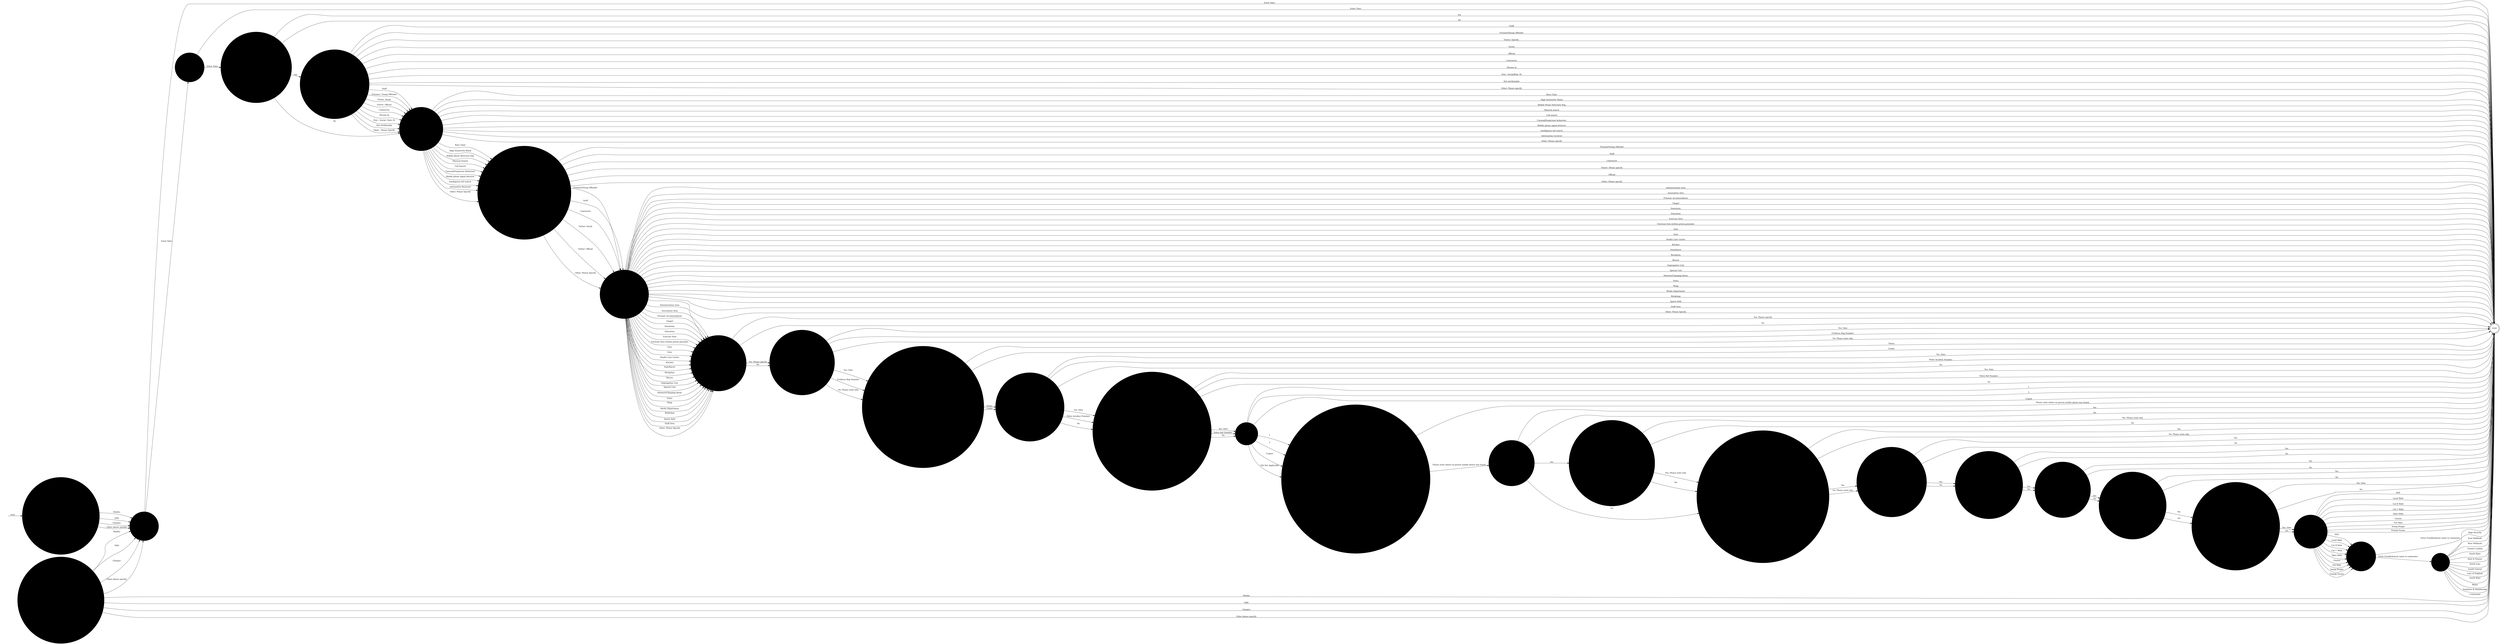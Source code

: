 digraph OLD_MOBILES {  rankdir=LR;
  node [shape = circle];
  START_NODE [label="", shape=none];
  START_NODE -> 47179 [label = "start"];
  END_NODE [label="END", shape="doublecircle"];
  45209 [label = "Item found. Must enter value (how many found) in comments field", style="filled", color="#DDD"];
  45209 -> END_NODE [label = "Mobile:", style="filled", color="#DDD"];
  45209 -> END_NODE [label = "SIM:", style="filled", color="#DDD"];
  45209 -> END_NODE [label = "Charger:", style="filled", color="#DDD"];
  45209 -> END_NODE [label = "Other please specify:", style="filled", color="#DDD"];
  45209 -> 45210 [label = "Mobile:", style="filled", color="#DDD"];
  45209 -> 45210 [label = "SIM:", style="filled", color="#DDD"];
  45209 -> 45210 [label = "Charger:", style="filled", color="#DDD"];
  45209 -> 45210 [label = "Other please specify:", style="filled", color="#DDD"];
  45210 [label = "Date item was found", style="filled", color="#DDD"];
  45210 -> END_NODE [label = "Enter Date:", style="filled", color="#DDD"];
  45210 -> 45211 [label = "Enter Date:", style="filled", color="#DDD"];
  45211 [label = "Time item was found", style="filled", color="#DDD"];
  45211 -> END_NODE [label = "Enter Time:"];
  45211 -> 45212 [label = "Enter Time:"];
  45212 [label = "Is the method of entry into the establishment known?", style="filled", color="#DDD"];
  45212 -> END_NODE [label = "Yes", style="filled", color="#DDD"];
  45212 -> END_NODE [label = "No", style="filled", color="#DDD"];
  45212 -> 45213 [label = "Yes", style="filled", color="#DDD"];
  45212 -> 45214 [label = "No", style="filled", color="#DDD"];
  45213 [label = "Describe the method of entry into the establishment", style="filled", color="#DDD"];
  45213 -> END_NODE [label = "Staff", style="filled", color="#DDD"];
  45213 -> END_NODE [label = "Prisoner/Young Offender", style="filled", color="#DDD"];
  45213 -> END_NODE [label = "Visitor: Specify:", style="filled", color="#DDD"];
  45213 -> END_NODE [label = "Social", style="filled", color="#DDD"];
  45213 -> END_NODE [label = "Official", style="filled", color="#DDD"];
  45213 -> END_NODE [label = "Contractor", style="filled", color="#DDD"];
  45213 -> END_NODE [label = "Thrown In", style="filled", color="#DDD"];
  45213 -> END_NODE [label = "Post - Social/Rule 39", style="filled", color="#DDD"];
  45213 -> END_NODE [label = "Not attributable", style="filled", color="#DDD"];
  45213 -> END_NODE [label = "Other: Please specify", style="filled", color="#DDD"];
  45213 -> 45214 [label = "Staff", style="filled", color="#DDD"];
  45213 -> 45214 [label = "Prisoner / Young Offender", style="filled", color="#DDD"];
  45213 -> 45214 [label = "Visitor: Social", style="filled", color="#DDD"];
  45213 -> 45214 [label = "Visitor: Official", style="filled", color="#DDD"];
  45213 -> 45214 [label = "Contractor", style="filled", color="#DDD"];
  45213 -> 45214 [label = "Thrown In", style="filled", color="#DDD"];
  45213 -> 45214 [label = "Post – Social / Rule 39", style="filled", color="#DDD"];
  45213 -> 45214 [label = "Not attributable", style="filled", color="#DDD"];
  45213 -> 45214 [label = "Other : Please Specify", style="filled", color="#DDD"];
  45214 [label = "Describe how item/s were found", style="filled", color="#DDD"];
  45214 -> END_NODE [label = "Boss Chair", style="filled", color="#DDD"];
  45214 -> END_NODE [label = "High Sensitivity Wand", style="filled", color="#DDD"];
  45214 -> END_NODE [label = "Mobile Phone Detection Dog", style="filled", color="#DDD"];
  45214 -> END_NODE [label = "Physical search", style="filled", color="#DDD"];
  45214 -> END_NODE [label = "Cell search", style="filled", color="#DDD"];
  45214 -> END_NODE [label = "Unusual/Suspicious behaviour", style="filled", color="#DDD"];
  45214 -> END_NODE [label = "Mobile phone signal detector", style="filled", color="#DDD"];
  45214 -> END_NODE [label = "Intelligence led search", style="filled", color="#DDD"];
  45214 -> END_NODE [label = "Information received", style="filled", color="#DDD"];
  45214 -> END_NODE [label = "Other: Please specify", style="filled", color="#DDD"];
  45214 -> 45215 [label = "Boss Chair", style="filled", color="#DDD"];
  45214 -> 45215 [label = "High Sensitivity Wand", style="filled", color="#DDD"];
  45214 -> 45215 [label = "Mobile phone detection Dog", style="filled", color="#DDD"];
  45214 -> 45215 [label = "Physical Search", style="filled", color="#DDD"];
  45214 -> 45215 [label = "Cell Search", style="filled", color="#DDD"];
  45214 -> 45215 [label = "Unusual/Suspicious Behaviour", style="filled", color="#DDD"];
  45214 -> 45215 [label = "Mobile phone signal detector", style="filled", color="#DDD"];
  45214 -> 45215 [label = "Intelligence led search", style="filled", color="#DDD"];
  45214 -> 45215 [label = "Information Received", style="filled", color="#DDD"];
  45214 -> 45215 [label = "Other: Please Specify", style="filled", color="#DDD"];
  45215 [label = "If the item was found in possession - Whose possession was it found in?", style="filled", color="#DDD"];
  45215 -> END_NODE [label = "Prisoner/Young Offender", style="filled", color="#DDD"];
  45215 -> END_NODE [label = "Staff", style="filled", color="#DDD"];
  45215 -> END_NODE [label = "Contractor", style="filled", color="#DDD"];
  45215 -> END_NODE [label = "Visitor: Please specify", style="filled", color="#DDD"];
  45215 -> END_NODE [label = "Official", style="filled", color="#DDD"];
  45215 -> END_NODE [label = "Other: Please specify", style="filled", color="#DDD"];
  45215 -> 45216 [label = "Prisoner/Young Offender", style="filled", color="#DDD"];
  45215 -> 45216 [label = "Staff", style="filled", color="#DDD"];
  45215 -> 45216 [label = "Contractor", style="filled", color="#DDD"];
  45215 -> 45216 [label = "Visitor: Social", style="filled", color="#DDD"];
  45215 -> 45216 [label = "Visitor: Official", style="filled", color="#DDD"];
  45215 -> 45216 [label = "Other: Please Specify", style="filled", color="#DDD"];
  45216 [label = "Where was the mobile phone found?", style="filled", color="#DDD"];
  45216 -> END_NODE [label = "Administration Area", style="filled", color="#DDD"];
  45216 -> END_NODE [label = "Association Area", style="filled", color="#DDD"];
  45216 -> END_NODE [label = "Prisoner Accommodation", style="filled", color="#DDD"];
  45216 -> END_NODE [label = "Chapel", style="filled", color="#DDD"];
  45216 -> END_NODE [label = "Dormitory", style="filled", color="#DDD"];
  45216 -> END_NODE [label = "Education", style="filled", color="#DDD"];
  45216 -> END_NODE [label = "Exercise Yard", style="filled", color="#DDD"];
  45216 -> END_NODE [label = "External Area (within prison grounds)", style="filled", color="#DDD"];
  45216 -> END_NODE [label = "Gate", style="filled", color="#DDD"];
  45216 -> END_NODE [label = "Gym", style="filled", color="#DDD"];
  45216 -> END_NODE [label = "Health Care Centre", style="filled", color="#DDD"];
  45216 -> END_NODE [label = "Kitchen", style="filled", color="#DDD"];
  45216 -> END_NODE [label = "Post/Parcel", style="filled", color="#DDD"];
  45216 -> END_NODE [label = "Reception", style="filled", color="#DDD"];
  45216 -> END_NODE [label = "Recess", style="filled", color="#DDD"];
  45216 -> END_NODE [label = "Segregation Unit", style="filled", color="#DDD"];
  45216 -> END_NODE [label = "Special Unit", style="filled", color="#DDD"];
  45216 -> END_NODE [label = "Showers/Changing Room", style="filled", color="#DDD"];
  45216 -> END_NODE [label = "Visits", style="filled", color="#DDD"];
  45216 -> END_NODE [label = "Wing", style="filled", color="#DDD"];
  45216 -> END_NODE [label = "Works Department", style="filled", color="#DDD"];
  45216 -> END_NODE [label = "Workshop", style="filled", color="#DDD"];
  45216 -> END_NODE [label = "Sports field", style="filled", color="#DDD"];
  45216 -> END_NODE [label = "Staff Area", style="filled", color="#DDD"];
  45216 -> END_NODE [label = "Other: Please Specify", style="filled", color="#DDD"];
  45216 -> 45217 [label = "Administration Area", style="filled", color="#DDD"];
  45216 -> 45217 [label = "Association Area", style="filled", color="#DDD"];
  45216 -> 45217 [label = "Prisoner Accommodation", style="filled", color="#DDD"];
  45216 -> 45217 [label = "Chapel", style="filled", color="#DDD"];
  45216 -> 45217 [label = "Dormitory", style="filled", color="#DDD"];
  45216 -> 45217 [label = "Education", style="filled", color="#DDD"];
  45216 -> 45217 [label = "Exercise Yard", style="filled", color="#DDD"];
  45216 -> 45217 [label = "External Area (within prison grounds)", style="filled", color="#DDD"];
  45216 -> 45217 [label = "Gate", style="filled", color="#DDD"];
  45216 -> 45217 [label = "Gym", style="filled", color="#DDD"];
  45216 -> 45217 [label = "Health Care Centre", style="filled", color="#DDD"];
  45216 -> 45217 [label = "Kitchen", style="filled", color="#DDD"];
  45216 -> 45217 [label = "Post/Parcel", style="filled", color="#DDD"];
  45216 -> 45217 [label = "Reception", style="filled", color="#DDD"];
  45216 -> 45217 [label = "Recess", style="filled", color="#DDD"];
  45216 -> 45217 [label = "Segregation Unit", style="filled", color="#DDD"];
  45216 -> 45217 [label = "Special Unit", style="filled", color="#DDD"];
  45216 -> 45217 [label = "Showers/Changing Room", style="filled", color="#DDD"];
  45216 -> 45217 [label = "Visits", style="filled", color="#DDD"];
  45216 -> 45217 [label = "Wing", style="filled", color="#DDD"];
  45216 -> 45217 [label = "Works Department", style="filled", color="#DDD"];
  45216 -> 45217 [label = "Workshop", style="filled", color="#DDD"];
  45216 -> 45217 [label = "Sports field", style="filled", color="#DDD"];
  45216 -> 45217 [label = "Staff Area", style="filled", color="#DDD"];
  45216 -> 45217 [label = "Other: Please Specify", style="filled", color="#DDD"];
  45217 [label = "Is make of phone/sims/equipment known?", style="filled", color="#DDD"];
  45217 -> END_NODE [label = "Yes: Please specify", style="filled", color="#DDD"];
  45217 -> END_NODE [label = "No", style="filled", color="#DDD"];
  45217 -> 45218 [label = "Yes: Please specify", style="filled", color="#DDD"];
  45217 -> 45218 [label = "No", style="filled", color="#DDD"];
  45218 [label = "Has Phone/SIM/Equipment been sent to NDTSG?", style="filled", color="#DDD"];
  45218 -> END_NODE [label = "Yes: Date", style="filled", color="#DDD"];
  45218 -> END_NODE [label = "Evidence Bag Number:", style="filled", color="#DDD"];
  45218 -> END_NODE [label = "No: Please state why", style="filled", color="#DDD"];
  45218 -> 45219 [label = "Yes: Date", style="filled", color="#DDD"];
  45218 -> 45219 [label = "Evidence Bag Number:", style="filled", color="#DDD"];
  45218 -> 45219 [label = "No: Please state why", style="filled", color="#DDD"];
  45219 [label = "Name and grade of member of staff who has authorised for the mobile/SIM to be interrogated", style="filled", color="#DDD"];
  45219 -> END_NODE [label = "Name:", style="filled", color="#DDD"];
  45219 -> END_NODE [label = "Grade:", style="filled", color="#DDD"];
  45219 -> 45220 [label = "Name:", style="filled", color="#DDD"];
  45219 -> 45220 [label = "Grade:", style="filled", color="#DDD"];
  45220 [label = "Has Phone/SIM/Equipment been retained by Police?", style="filled", color="#DDD"];
  45220 -> END_NODE [label = "Yes: Date", style="filled", color="#DDD"];
  45220 -> END_NODE [label = "Police Incident Number:", style="filled", color="#DDD"];
  45220 -> END_NODE [label = "No", style="filled", color="#DDD"];
  45220 -> 45221 [label = "Yes: Date", style="filled", color="#DDD"];
  45220 -> 45221 [label = "Police Incident Number:", style="filled", color="#DDD"];
  45220 -> 45221 [label = "No", style="filled", color="#DDD"];
  45221 [label = "Has incident been referred to Police for consideration under OMA or Crime & Security Act?", style="filled", color="#DDD"];
  45221 -> END_NODE [label = "Yes: Date", style="filled", color="#DDD"];
  45221 -> END_NODE [label = "Police Ref Number:", style="filled", color="#DDD"];
  45221 -> END_NODE [label = "No", style="filled", color="#DDD"];
  45221 -> 45222 [label = "Yes: Date", style="filled", color="#DDD"];
  45221 -> 45222 [label = "Police Ref Number:", style="filled", color="#DDD"];
  45221 -> 45222 [label = "No", style="filled", color="#DDD"];
  45222 [label = "NDTSG Priority", style="filled", color="#DDD"];
  45222 -> END_NODE [label = "1", style="filled", color="#DDD"];
  45222 -> END_NODE [label = "2", style="filled", color="#DDD"];
  45222 -> END_NODE [label = "Urgent", style="filled", color="#DDD"];
  45222 -> 45223 [label = "1", style="filled", color="#DDD"];
  45222 -> 45223 [label = "2", style="filled", color="#DDD"];
  45222 -> 45223 [label = "Urgent", style="filled", color="#DDD"];
  45222 -> 45223 [label = "N/A Not Applicable", style="filled", color="#DDD"];
  45223 [label = "If a mobile / SIM was found on a person, please state where (this will assist with identifying contaminated mobiles)", style="filled", color="#DDD"];
  45223 -> END_NODE [label = "Please state where on person mobile phone was found:", style="filled", color="#DDD"];
  45223 -> 45224 [label = "Please state where on person mobile phone was found:", style="filled", color="#DDD"];
  45224 [label = "Is the item heavily contaminated?", style="filled", color="#DDD"];
  45224 -> END_NODE [label = "Yes", style="filled", color="#DDD"];
  45224 -> END_NODE [label = "No", style="filled", color="#DDD"];
  45224 -> 45225 [label = "Yes", style="filled", color="#DDD"];
  45224 -> 45226 [label = "No", style="filled", color="#DDD"];
  45225 [label = "If the item is heavily contaminated is interrogation still required?", style="filled", color="#DDD"];
  45225 -> END_NODE [label = "Yes: Please state why", style="filled", color="#DDD"];
  45225 -> END_NODE [label = "No", style="filled", color="#DDD"];
  45225 -> 45226 [label = "Yes: Please state why", style="filled", color="#DDD"];
  45225 -> 45226 [label = "No", style="filled", color="#DDD"];
  45226 [label = "Has written consent been given to interrogate item (Only necessary for staff, visitors and contractors)", style="filled", color="#DDD"];
  45226 -> END_NODE [label = "Yes", style="filled", color="#DDD"];
  45226 -> END_NODE [label = "No: Please state why", style="filled", color="#DDD"];
  45226 -> 45227 [label = "Yes", style="filled", color="#DDD"];
  45226 -> 45227 [label = "No: Please state why", style="filled", color="#DDD"];
  45227 [label = "Has any prosecution taken place or are any pending?", style="filled", color="#DDD"];
  45227 -> END_NODE [label = "Yes", style="filled", color="#DDD"];
  45227 -> END_NODE [label = "No", style="filled", color="#DDD"];
  45227 -> 45228 [label = "Yes", style="filled", color="#DDD"];
  45227 -> 45228 [label = "No", style="filled", color="#DDD"];
  45228 [label = "Is the Incident subject to an internal investigation?", style="filled", color="#DDD"];
  45228 -> END_NODE [label = "Yes", style="filled", color="#DDD"];
  45228 -> END_NODE [label = "No", style="filled", color="#DDD"];
  45228 -> 45229 [label = "Yes", style="filled", color="#DDD"];
  45228 -> 45229 [label = "No", style="filled", color="#DDD"];
  45229 [label = "Is the incident subject to an adjudication?", style="filled", color="#DDD"];
  45229 -> END_NODE [label = "Yes", style="filled", color="#DDD"];
  45229 -> END_NODE [label = "No", style="filled", color="#DDD"];
  45229 -> 45230 [label = "Yes", style="filled", color="#DDD"];
  45229 -> 45230 [label = "No", style="filled", color="#DDD"];
  45230 [label = "Is any member of staff facing disciplinary charges?", style="filled", color="#DDD"];
  45230 -> END_NODE [label = "Yes", style="filled", color="#DDD"];
  45230 -> END_NODE [label = "No", style="filled", color="#DDD"];
  45230 -> 45231 [label = "Yes", style="filled", color="#DDD"];
  45230 -> 45231 [label = "No", style="filled", color="#DDD"];
  45231 [label = "Have items been returned: Please specify who to in comments field", style="filled", color="#DDD"];
  45231 -> END_NODE [label = "Yes: Date", style="filled", color="#DDD"];
  45231 -> END_NODE [label = "No", style="filled", color="#DDD"];
  45231 -> 45232 [label = "Yes: Date", style="filled", color="#DDD"];
  45231 -> 45232 [label = "No", style="filled", color="#DDD"];
  45232 [label = "Establishment Category", style="filled", color="#DDD"];
  45232 -> END_NODE [label = "HSE", style="filled", color="#DDD"];
  45232 -> END_NODE [label = "Local Male", style="filled", color="#DDD"];
  45232 -> END_NODE [label = "Cat B Male", style="filled", color="#DDD"];
  45232 -> END_NODE [label = "Cat C Male", style="filled", color="#DDD"];
  45232 -> END_NODE [label = "Open Male", style="filled", color="#DDD"];
  45232 -> END_NODE [label = "Cluster", style="filled", color="#DDD"];
  45232 -> END_NODE [label = "YOI Male", style="filled", color="#DDD"];
  45232 -> END_NODE [label = "Young People", style="filled", color="#DDD"];
  45232 -> END_NODE [label = "Female Estate", style="filled", color="#DDD"];
  45232 -> 45233 [label = "HSE", style="filled", color="#DDD"];
  45232 -> 45233 [label = "Local Male", style="filled", color="#DDD"];
  45232 -> 45233 [label = "Cat B Male", style="filled", color="#DDD"];
  45232 -> 45233 [label = "Cat C Male", style="filled", color="#DDD"];
  45232 -> 45233 [label = "Open Male", style="filled", color="#DDD"];
  45232 -> 45233 [label = "Cluster", style="filled", color="#DDD"];
  45232 -> 45233 [label = "YOI Male", style="filled", color="#DDD"];
  45232 -> 45233 [label = "Young People", style="filled", color="#DDD"];
  45232 -> 45233 [label = "Female Estate", style="filled", color="#DDD"];
  45233 [label = "Establishment Name", style="filled", color="#DDD"];
  45233 -> END_NODE [label = "Enter Establishment name in comments:", style="filled", color="#DDD"];
  45233 -> 45234 [label = "Enter Establishment name in comments:", style="filled", color="#DDD"];
  45234 [label = "Area/Region", style="filled", color="#DDD"];
  45234 -> END_NODE [label = "High Security", style="filled", color="#DDD"];
  45234 -> END_NODE [label = "East Midlands", style="filled", color="#DDD"];
  45234 -> END_NODE [label = "West Midlands", style="filled", color="#DDD"];
  45234 -> END_NODE [label = "Greater London", style="filled", color="#DDD"];
  45234 -> END_NODE [label = "South West", style="filled", color="#DDD"];
  45234 -> END_NODE [label = "Kent & Sussex", style="filled", color="#DDD"];
  45234 -> END_NODE [label = "North East", style="filled", color="#DDD"];
  45234 -> END_NODE [label = "South Central", style="filled", color="#DDD"];
  45234 -> END_NODE [label = "East of England", style="filled", color="#DDD"];
  45234 -> END_NODE [label = "North West", style="filled", color="#DDD"];
  45234 -> END_NODE [label = "Wales", style="filled", color="#DDD"];
  45234 -> END_NODE [label = "Yorkshire & Humberside", style="filled", color="#DDD"];
  45234 -> END_NODE [label = "Contracted", style="filled", color="#DDD"];
  47179 [label = "Item found. Must enter how many found in comments field", style="filled", color="#DDD"];
  47179 -> 45210 [label = "Mobile:", style="filled", color="#DDD"];
  47179 -> 45210 [label = "SIM:", style="filled", color="#DDD"];
  47179 -> 45210 [label = "Charger:", style="filled", color="#DDD"];
  47179 -> 45210 [label = "Other please specify:", style="filled", color="#DDD"];
}
